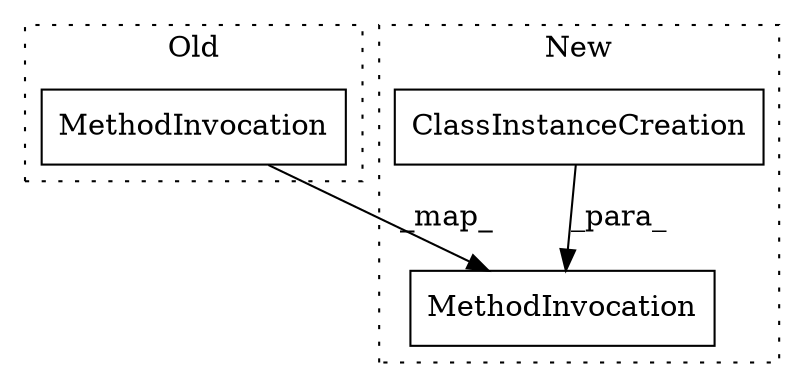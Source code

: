 digraph G {
subgraph cluster0 {
2 [label="MethodInvocation" a="32" s="10584,10735" l="4,1" shape="box"];
label = "Old";
style="dotted";
}
subgraph cluster1 {
1 [label="ClassInstanceCreation" a="14" s="10490,10520" l="9,1" shape="box"];
3 [label="MethodInvocation" a="32" s="10486,10557" l="4,1" shape="box"];
label = "New";
style="dotted";
}
1 -> 3 [label="_para_"];
2 -> 3 [label="_map_"];
}